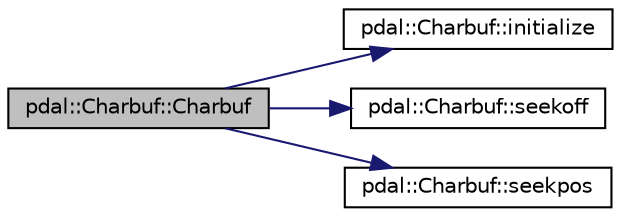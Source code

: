digraph "pdal::Charbuf::Charbuf"
{
  edge [fontname="Helvetica",fontsize="10",labelfontname="Helvetica",labelfontsize="10"];
  node [fontname="Helvetica",fontsize="10",shape=record];
  rankdir="LR";
  Node1 [label="pdal::Charbuf::Charbuf",height=0.2,width=0.4,color="black", fillcolor="grey75", style="filled", fontcolor="black"];
  Node1 -> Node2 [color="midnightblue",fontsize="10",style="solid",fontname="Helvetica"];
  Node2 [label="pdal::Charbuf::initialize",height=0.2,width=0.4,color="black", fillcolor="white", style="filled",URL="$classpdal_1_1Charbuf.html#a968e75a6f7075a7b68ea3a93dfc935a0"];
  Node1 -> Node3 [color="midnightblue",fontsize="10",style="solid",fontname="Helvetica"];
  Node3 [label="pdal::Charbuf::seekoff",height=0.2,width=0.4,color="black", fillcolor="white", style="filled",URL="$classpdal_1_1Charbuf.html#a2eb0f4d7c1f77d392d489b848fd251b3"];
  Node1 -> Node4 [color="midnightblue",fontsize="10",style="solid",fontname="Helvetica"];
  Node4 [label="pdal::Charbuf::seekpos",height=0.2,width=0.4,color="black", fillcolor="white", style="filled",URL="$classpdal_1_1Charbuf.html#a35ede102fe2d0a51f0e18ba058db453b"];
}
